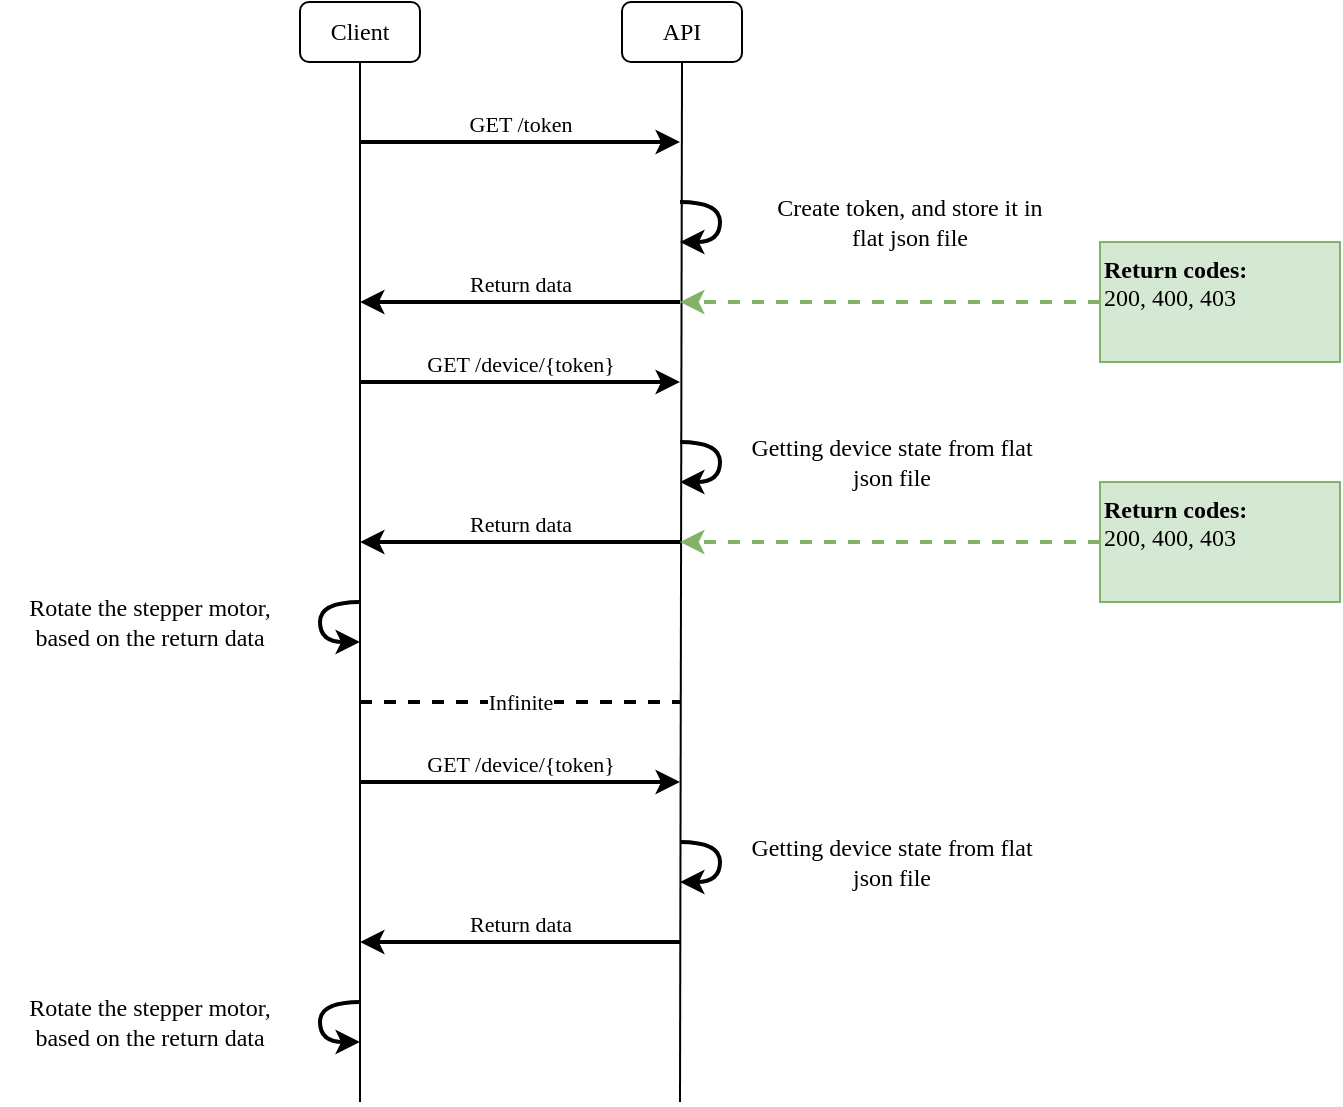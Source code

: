 <mxfile version="11.1.1" type="device"><diagram id="_-lL4jD9iJKFCoyTNp6L" name="Page-1"><mxGraphModel dx="1360" dy="818" grid="1" gridSize="10" guides="1" tooltips="1" connect="1" arrows="1" fold="1" page="1" pageScale="1" pageWidth="827" pageHeight="1169" math="0" shadow="0"><root><mxCell id="0"/><mxCell id="1" parent="0"/><mxCell id="F_JlGxOkM4iS6x2EQN5y-1" value="" style="endArrow=none;html=1;strokeWidth=1;" edge="1" parent="1"><mxGeometry width="50" height="50" relative="1" as="geometry"><mxPoint x="240" y="600" as="sourcePoint"/><mxPoint x="240" y="80" as="targetPoint"/></mxGeometry></mxCell><mxCell id="F_JlGxOkM4iS6x2EQN5y-2" value="Client" style="rounded=1;whiteSpace=wrap;html=1;fontFamily=Ubuntu;" vertex="1" parent="1"><mxGeometry x="210" y="50" width="60" height="30" as="geometry"/></mxCell><mxCell id="F_JlGxOkM4iS6x2EQN5y-3" value="" style="endArrow=none;html=1;strokeWidth=1;" edge="1" parent="1"><mxGeometry width="50" height="50" relative="1" as="geometry"><mxPoint x="400" y="600" as="sourcePoint"/><mxPoint x="401" y="80" as="targetPoint"/></mxGeometry></mxCell><mxCell id="F_JlGxOkM4iS6x2EQN5y-4" value="API" style="rounded=1;whiteSpace=wrap;html=1;fontFamily=Ubuntu;" vertex="1" parent="1"><mxGeometry x="371" y="50" width="60" height="30" as="geometry"/></mxCell><mxCell id="F_JlGxOkM4iS6x2EQN5y-7" value="GET /token" style="endArrow=classic;html=1;strokeWidth=2;verticalAlign=bottom;fontFamily=Ubuntu;" edge="1" parent="1"><mxGeometry width="50" height="50" relative="1" as="geometry"><mxPoint x="240" y="120" as="sourcePoint"/><mxPoint x="400" y="120" as="targetPoint"/></mxGeometry></mxCell><mxCell id="F_JlGxOkM4iS6x2EQN5y-9" value="Return data" style="endArrow=classic;html=1;strokeWidth=2;verticalAlign=bottom;fontFamily=Ubuntu;" edge="1" parent="1"><mxGeometry width="50" height="50" relative="1" as="geometry"><mxPoint x="400" y="200" as="sourcePoint"/><mxPoint x="240" y="200" as="targetPoint"/></mxGeometry></mxCell><mxCell id="F_JlGxOkM4iS6x2EQN5y-18" style="rounded=0;orthogonalLoop=1;jettySize=auto;html=1;strokeWidth=2;fontFamily=Ubuntu;fillColor=#d5e8d4;strokeColor=#82b366;dashed=1;" edge="1" parent="1" source="F_JlGxOkM4iS6x2EQN5y-15"><mxGeometry relative="1" as="geometry"><mxPoint x="400" y="200" as="targetPoint"/></mxGeometry></mxCell><mxCell id="F_JlGxOkM4iS6x2EQN5y-15" value="&lt;b&gt;&lt;span style=&quot;white-space: normal&quot;&gt;Return codes:&lt;/span&gt;&lt;br style=&quot;white-space: normal&quot;&gt;&lt;/b&gt;&lt;span style=&quot;white-space: normal&quot;&gt;200, 400, 403&lt;br&gt;&lt;br&gt;&lt;/span&gt;" style="rounded=0;whiteSpace=wrap;html=1;fontFamily=Ubuntu;align=left;verticalAlign=top;fillColor=#d5e8d4;strokeColor=#82b366;" vertex="1" parent="1"><mxGeometry x="610" y="170" width="120" height="60" as="geometry"/></mxCell><mxCell id="F_JlGxOkM4iS6x2EQN5y-17" value="" style="curved=1;endArrow=classic;html=1;strokeWidth=2;fontFamily=Ubuntu;" edge="1" parent="1"><mxGeometry width="50" height="50" relative="1" as="geometry"><mxPoint x="400" y="150" as="sourcePoint"/><mxPoint x="400" y="170" as="targetPoint"/><Array as="points"><mxPoint x="420" y="150"/><mxPoint x="420" y="170"/></Array></mxGeometry></mxCell><mxCell id="F_JlGxOkM4iS6x2EQN5y-21" value="Create token, and store it in flat json file" style="text;html=1;strokeColor=none;fillColor=none;align=center;verticalAlign=middle;whiteSpace=wrap;rounded=0;fontFamily=Ubuntu;" vertex="1" parent="1"><mxGeometry x="440" y="150" width="150" height="20" as="geometry"/></mxCell><mxCell id="F_JlGxOkM4iS6x2EQN5y-22" value="GET /device/{token}" style="endArrow=classic;html=1;strokeWidth=2;verticalAlign=bottom;fontFamily=Ubuntu;" edge="1" parent="1"><mxGeometry width="50" height="50" relative="1" as="geometry"><mxPoint x="240" y="240" as="sourcePoint"/><mxPoint x="400" y="240" as="targetPoint"/></mxGeometry></mxCell><mxCell id="F_JlGxOkM4iS6x2EQN5y-24" value="" style="curved=1;endArrow=classic;html=1;strokeWidth=2;fontFamily=Ubuntu;" edge="1" parent="1"><mxGeometry width="50" height="50" relative="1" as="geometry"><mxPoint x="400" y="270" as="sourcePoint"/><mxPoint x="400" y="290" as="targetPoint"/><Array as="points"><mxPoint x="420" y="270"/><mxPoint x="420" y="290"/></Array></mxGeometry></mxCell><mxCell id="F_JlGxOkM4iS6x2EQN5y-25" value="Getting device state from flat json file" style="text;html=1;strokeColor=none;fillColor=none;align=center;verticalAlign=middle;whiteSpace=wrap;rounded=0;fontFamily=Ubuntu;" vertex="1" parent="1"><mxGeometry x="431" y="270" width="150" height="20" as="geometry"/></mxCell><mxCell id="F_JlGxOkM4iS6x2EQN5y-26" value="Return data" style="endArrow=classic;html=1;strokeWidth=2;verticalAlign=bottom;fontFamily=Ubuntu;" edge="1" parent="1"><mxGeometry width="50" height="50" relative="1" as="geometry"><mxPoint x="400" y="320" as="sourcePoint"/><mxPoint x="240" y="320" as="targetPoint"/></mxGeometry></mxCell><mxCell id="F_JlGxOkM4iS6x2EQN5y-27" value="" style="curved=1;endArrow=classic;html=1;strokeWidth=2;fontFamily=Ubuntu;" edge="1" parent="1"><mxGeometry width="50" height="50" relative="1" as="geometry"><mxPoint x="240" y="350" as="sourcePoint"/><mxPoint x="240" y="370" as="targetPoint"/><Array as="points"><mxPoint x="220" y="350"/><mxPoint x="220" y="370"/></Array></mxGeometry></mxCell><mxCell id="F_JlGxOkM4iS6x2EQN5y-28" value="Rotate the stepper motor, based on the return data" style="text;html=1;strokeColor=none;fillColor=none;align=center;verticalAlign=middle;whiteSpace=wrap;rounded=0;fontFamily=Ubuntu;" vertex="1" parent="1"><mxGeometry x="60" y="350" width="150" height="20" as="geometry"/></mxCell><mxCell id="F_JlGxOkM4iS6x2EQN5y-29" value="Infinite" style="endArrow=none;dashed=1;html=1;strokeWidth=2;fontFamily=Ubuntu;" edge="1" parent="1"><mxGeometry width="50" height="50" relative="1" as="geometry"><mxPoint x="240" y="400" as="sourcePoint"/><mxPoint x="400" y="400" as="targetPoint"/></mxGeometry></mxCell><mxCell id="F_JlGxOkM4iS6x2EQN5y-36" value="GET /device/{token}" style="endArrow=classic;html=1;strokeWidth=2;verticalAlign=bottom;fontFamily=Ubuntu;" edge="1" parent="1"><mxGeometry width="50" height="50" relative="1" as="geometry"><mxPoint x="240" y="440" as="sourcePoint"/><mxPoint x="400" y="440" as="targetPoint"/></mxGeometry></mxCell><mxCell id="F_JlGxOkM4iS6x2EQN5y-37" value="" style="curved=1;endArrow=classic;html=1;strokeWidth=2;fontFamily=Ubuntu;" edge="1" parent="1"><mxGeometry width="50" height="50" relative="1" as="geometry"><mxPoint x="400" y="470" as="sourcePoint"/><mxPoint x="400" y="490" as="targetPoint"/><Array as="points"><mxPoint x="420" y="470"/><mxPoint x="420" y="490"/></Array></mxGeometry></mxCell><mxCell id="F_JlGxOkM4iS6x2EQN5y-38" value="Getting device state from flat json file" style="text;html=1;strokeColor=none;fillColor=none;align=center;verticalAlign=middle;whiteSpace=wrap;rounded=0;fontFamily=Ubuntu;" vertex="1" parent="1"><mxGeometry x="431" y="470" width="150" height="20" as="geometry"/></mxCell><mxCell id="F_JlGxOkM4iS6x2EQN5y-39" value="Return data" style="endArrow=classic;html=1;strokeWidth=2;verticalAlign=bottom;fontFamily=Ubuntu;" edge="1" parent="1"><mxGeometry width="50" height="50" relative="1" as="geometry"><mxPoint x="400" y="520" as="sourcePoint"/><mxPoint x="240" y="520" as="targetPoint"/></mxGeometry></mxCell><mxCell id="F_JlGxOkM4iS6x2EQN5y-40" value="" style="curved=1;endArrow=classic;html=1;strokeWidth=2;fontFamily=Ubuntu;" edge="1" parent="1"><mxGeometry width="50" height="50" relative="1" as="geometry"><mxPoint x="240" y="550" as="sourcePoint"/><mxPoint x="240" y="570" as="targetPoint"/><Array as="points"><mxPoint x="220" y="550"/><mxPoint x="220" y="570"/></Array></mxGeometry></mxCell><mxCell id="F_JlGxOkM4iS6x2EQN5y-41" value="Rotate the stepper motor, based on the return data" style="text;html=1;strokeColor=none;fillColor=none;align=center;verticalAlign=middle;whiteSpace=wrap;rounded=0;fontFamily=Ubuntu;" vertex="1" parent="1"><mxGeometry x="60" y="550" width="150" height="20" as="geometry"/></mxCell><mxCell id="F_JlGxOkM4iS6x2EQN5y-43" style="edgeStyle=none;rounded=0;orthogonalLoop=1;jettySize=auto;html=1;dashed=1;strokeWidth=2;fontFamily=Ubuntu;fillColor=#d5e8d4;strokeColor=#82b366;" edge="1" parent="1" source="F_JlGxOkM4iS6x2EQN5y-42"><mxGeometry relative="1" as="geometry"><mxPoint x="400" y="320" as="targetPoint"/></mxGeometry></mxCell><mxCell id="F_JlGxOkM4iS6x2EQN5y-42" value="&lt;b&gt;&lt;span style=&quot;white-space: normal&quot;&gt;Return codes:&lt;/span&gt;&lt;br style=&quot;white-space: normal&quot;&gt;&lt;/b&gt;&lt;span style=&quot;white-space: normal&quot;&gt;200, 400, 403&lt;br&gt;&lt;br&gt;&lt;/span&gt;" style="rounded=0;whiteSpace=wrap;html=1;fontFamily=Ubuntu;align=left;verticalAlign=top;fillColor=#d5e8d4;strokeColor=#82b366;" vertex="1" parent="1"><mxGeometry x="610" y="290" width="120" height="60" as="geometry"/></mxCell></root></mxGraphModel></diagram></mxfile>